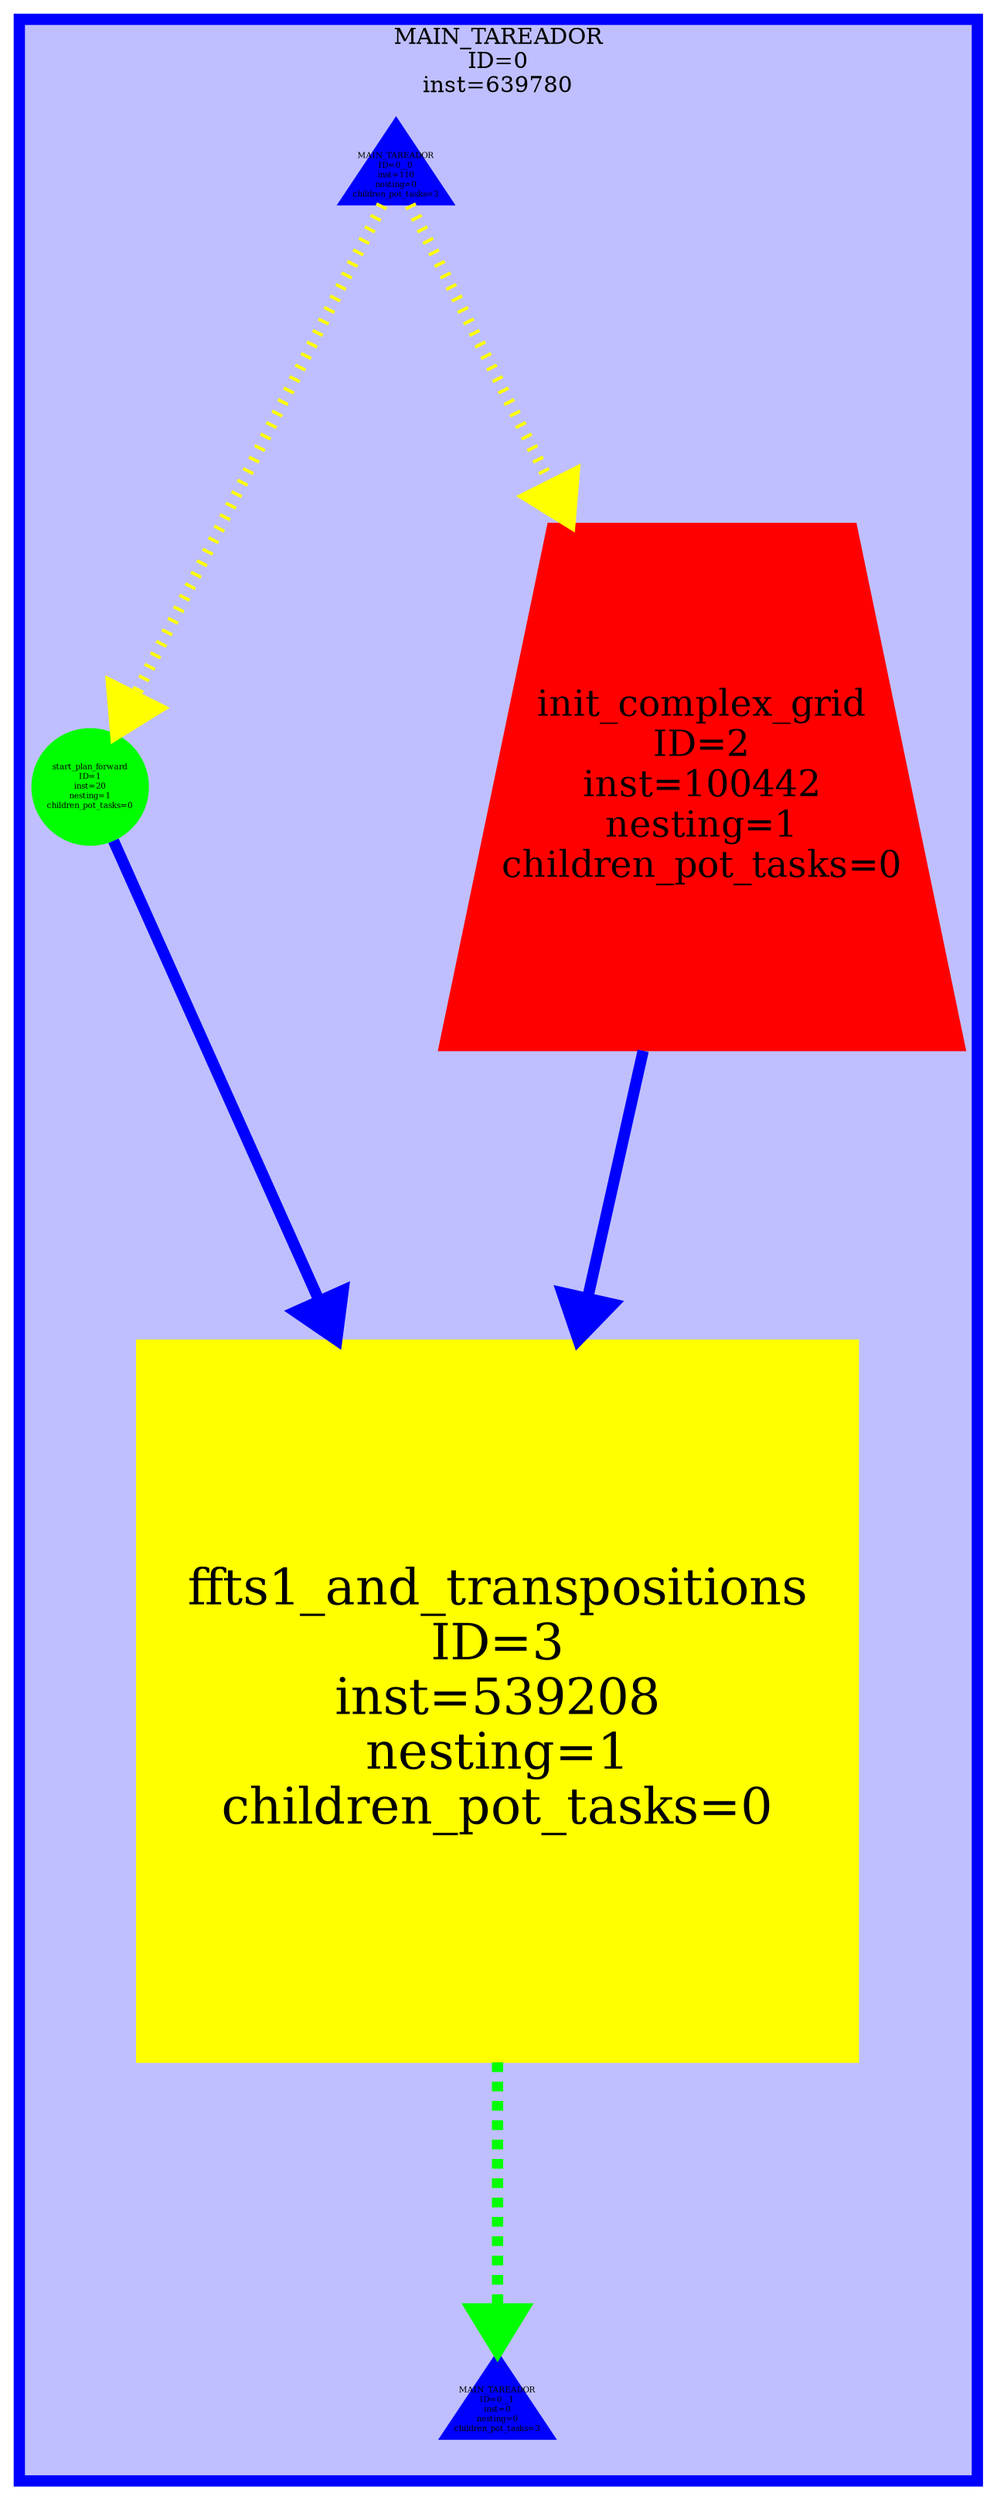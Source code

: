 digraph G {
ranksep=2.5; nodesep=2.5 penwidth=7
subgraph cluster0 {
label="MAIN_TAREADOR\nID=0\ninst=639780"
color="#0000FF"; style=filled; fillcolor="#0000FF40"
	 task_0__0 [fontsize=5, height=1,width=1, fixedsize=true,shape=triangle,color="#0000FF",label="MAIN_TAREADOR\nID=0__0\ninst=110\nnesting=0\nchildren_pot_tasks=3",style=filled]
	 task_0__1 [fontsize=5, height=1,width=1, fixedsize=true,shape=triangle,color="#0000FF",label="MAIN_TAREADOR\nID=0__1\ninst=0\nnesting=0\nchildren_pot_tasks=3",style=filled]
	 task_1 [fontsize=5, height=1,width=1, fixedsize=true,shape=ellipse,color="#00FF00",label="start_plan_forward\nID=1\ninst=20\nnesting=1\nchildren_pot_tasks=0",style=filled]
	 task_2 [fontsize=22.726928672173212, height=4.545385734434642,width=4.545385734434642, fixedsize=true,shape=trapezium,color="#FF0000",label="init_complex_grid\nID=2\ninst=100442\nnesting=1\nchildren_pot_tasks=0",style=filled]
	 task_3 [fontsize=31.129533421206443, height=6.225906684241289,width=6.225906684241289, fixedsize=true,shape=box,color="#FFFF00",label="ffts1_and_transpositions\nID=3\ninst=539208\nnesting=1\nchildren_pot_tasks=0",style=filled]
}
	 task_2  ->  task_3 [arrowsize=2.6457513110645907, penwidth=7,style=solid color=blue]
	 task_0__0  ->  task_2 [arrowsize=2.6457513110645907, penwidth=7,style=dotted color=yellow]
	 task_0__0  ->  task_1 [arrowsize=2.6457513110645907, penwidth=7,style=dotted color=yellow]
	 task_3  ->  task_0__1 [arrowsize=2.6457513110645907, penwidth=7,style=dashed color=green]
	 task_1  ->  task_3 [arrowsize=2.6457513110645907, penwidth=7,style=solid color=blue]
}
